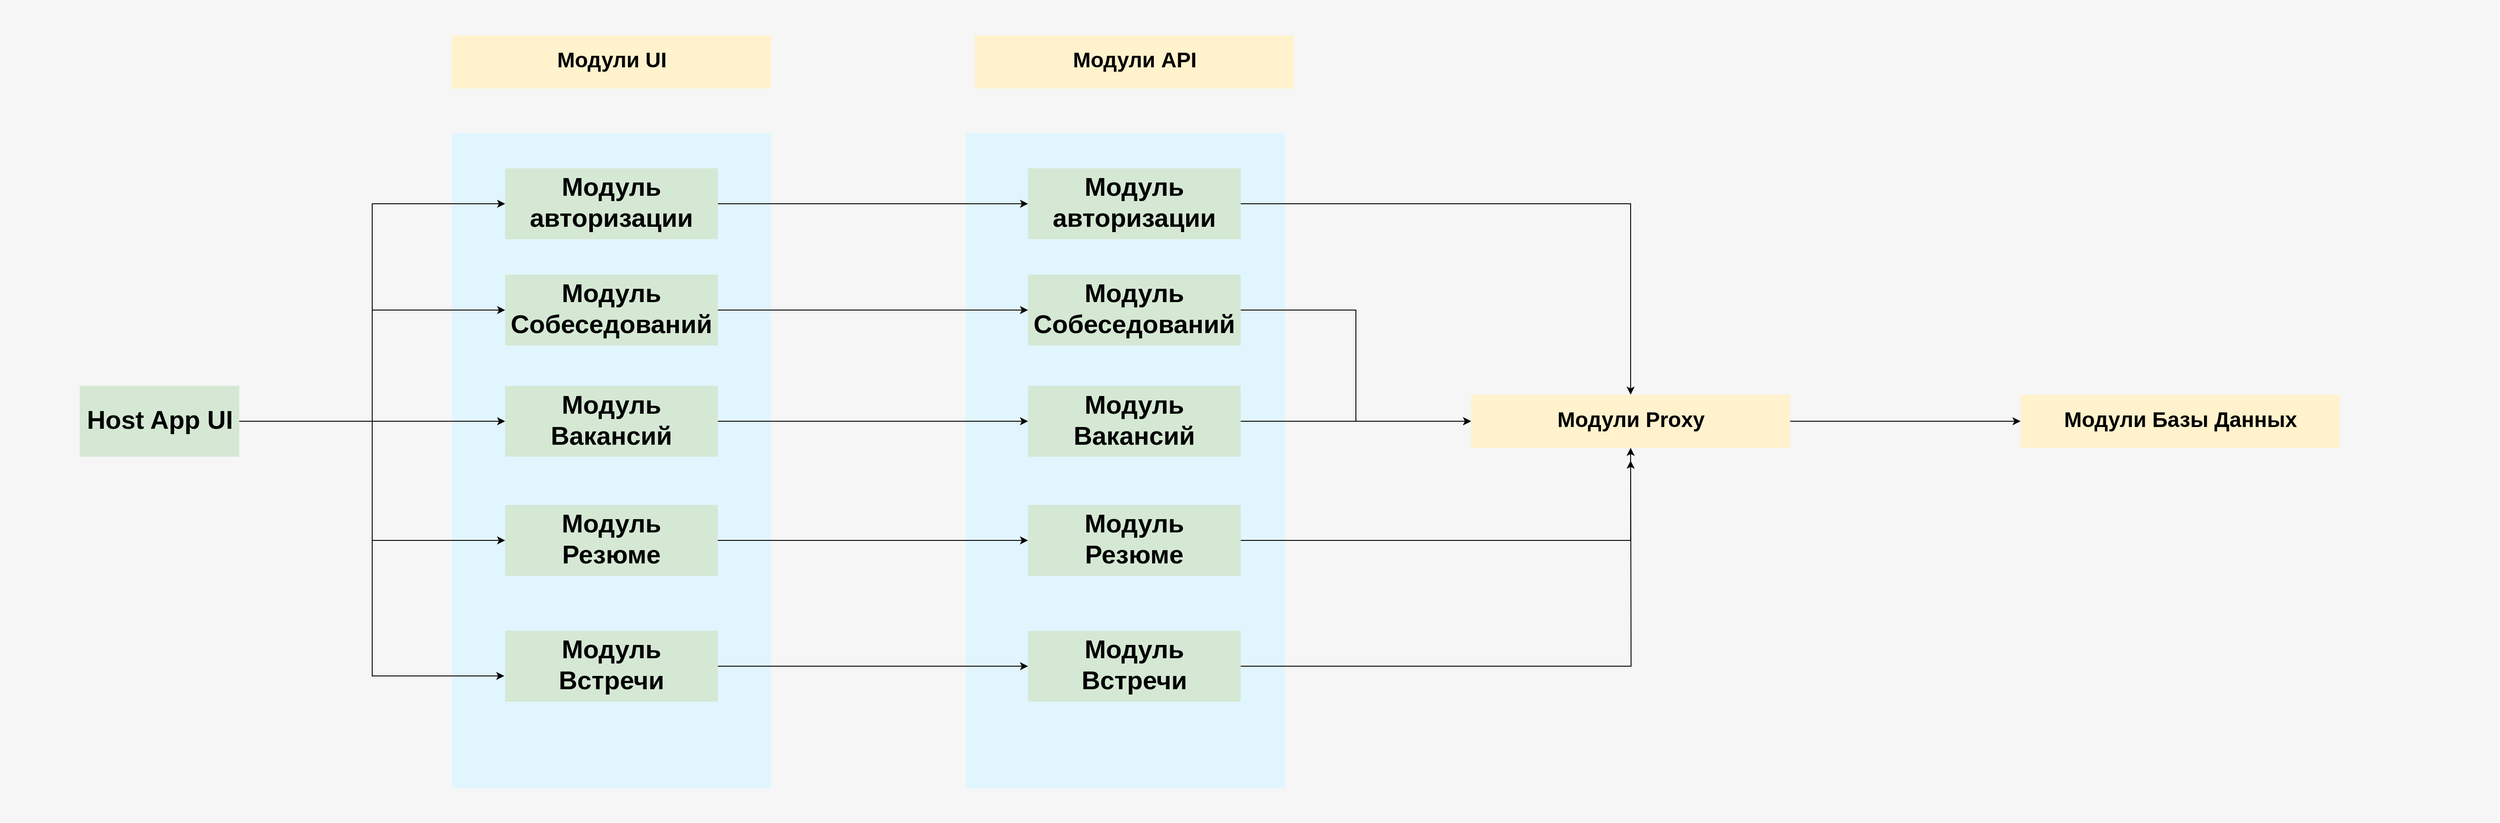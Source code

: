 <mxfile version="22.1.3" type="github">
  <diagram id="f106602c-feb2-e66a-4537-3a34d633f6aa" name="Page-1">
    <mxGraphModel dx="4075" dy="1127" grid="1" gridSize="10" guides="1" tooltips="1" connect="1" arrows="1" fold="1" page="1" pageScale="1" pageWidth="1169" pageHeight="827" background="none" math="0" shadow="0">
      <root>
        <mxCell id="0" />
        <mxCell id="1" parent="0" />
        <mxCell id="14" value="" style="fillColor=#F6F6F6;strokeColor=none;shadow=0;gradientColor=none;fontSize=14;align=left;spacing=10;fontColor=#717171;9E9E9E;verticalAlign=top;spacingTop=-4;fontStyle=0;spacingLeft=40;html=1;" parent="1" vertex="1">
          <mxGeometry x="-410" width="2820" height="928" as="geometry" />
        </mxCell>
        <mxCell id="754" value="" style="rounded=1;absoluteArcSize=1;arcSize=2;html=1;strokeColor=none;gradientColor=none;shadow=0;dashed=0;strokeColor=none;fontSize=12;fontColor=#9E9E9E;align=left;verticalAlign=top;spacing=10;spacingTop=-4;fillColor=#E1F5FE;" parent="1" vertex="1">
          <mxGeometry x="100" y="150" width="360" height="740" as="geometry" />
        </mxCell>
        <mxCell id="uwRZiq1Vy_e7xAo9bxyn-803" style="edgeStyle=orthogonalEdgeStyle;rounded=0;orthogonalLoop=1;jettySize=auto;html=1;" edge="1" parent="1" source="753" target="uwRZiq1Vy_e7xAo9bxyn-790">
          <mxGeometry relative="1" as="geometry" />
        </mxCell>
        <mxCell id="uwRZiq1Vy_e7xAo9bxyn-804" style="edgeStyle=orthogonalEdgeStyle;rounded=0;orthogonalLoop=1;jettySize=auto;html=1;entryX=0;entryY=0.5;entryDx=0;entryDy=0;" edge="1" parent="1" source="753" target="uwRZiq1Vy_e7xAo9bxyn-789">
          <mxGeometry relative="1" as="geometry" />
        </mxCell>
        <mxCell id="uwRZiq1Vy_e7xAo9bxyn-805" style="edgeStyle=orthogonalEdgeStyle;rounded=0;orthogonalLoop=1;jettySize=auto;html=1;entryX=0;entryY=0.5;entryDx=0;entryDy=0;" edge="1" parent="1" source="753" target="uwRZiq1Vy_e7xAo9bxyn-791">
          <mxGeometry relative="1" as="geometry" />
        </mxCell>
        <mxCell id="uwRZiq1Vy_e7xAo9bxyn-807" style="edgeStyle=orthogonalEdgeStyle;rounded=0;orthogonalLoop=1;jettySize=auto;html=1;entryX=0;entryY=0.5;entryDx=0;entryDy=0;" edge="1" parent="1" source="753" target="uwRZiq1Vy_e7xAo9bxyn-785">
          <mxGeometry relative="1" as="geometry" />
        </mxCell>
        <mxCell id="753" value="Host App UI" style="rounded=1;absoluteArcSize=1;arcSize=2;html=1;strokeColor=#82b366;shadow=0;dashed=0;strokeColor=none;fontSize=29;align=center;verticalAlign=middle;spacing=10;spacingTop=-4;fillColor=#d5e8d4;fontStyle=1" parent="1" vertex="1">
          <mxGeometry x="-320" y="435.5" width="180" height="80" as="geometry" />
        </mxCell>
        <mxCell id="734" value="Модули UI" style="rounded=1;absoluteArcSize=1;arcSize=2;html=1;strokeColor=#d6b656;shadow=0;dashed=0;strokeColor=none;fontSize=24;align=center;verticalAlign=middle;spacing=10;spacingTop=-4;fillColor=#fff2cc;fontStyle=1" parent="1" vertex="1">
          <mxGeometry x="100" y="40" width="360" height="60" as="geometry" />
        </mxCell>
        <mxCell id="uwRZiq1Vy_e7xAo9bxyn-785" value="Модуль авторизации" style="rounded=1;absoluteArcSize=1;arcSize=2;html=1;strokeColor=#82b366;shadow=0;dashed=0;strokeColor=none;fontSize=29;align=center;verticalAlign=middle;spacing=10;spacingTop=-4;fillColor=#d5e8d4;fontStyle=1;whiteSpace=wrap;" vertex="1" parent="1">
          <mxGeometry x="160" y="190" width="240" height="80" as="geometry" />
        </mxCell>
        <mxCell id="uwRZiq1Vy_e7xAo9bxyn-787" value="Модули API" style="rounded=1;absoluteArcSize=1;arcSize=2;html=1;strokeColor=#d6b656;shadow=0;dashed=0;strokeColor=none;fontSize=24;align=center;verticalAlign=middle;spacing=10;spacingTop=-4;fillColor=#fff2cc;fontStyle=1" vertex="1" parent="1">
          <mxGeometry x="690" y="40" width="360" height="60" as="geometry" />
        </mxCell>
        <mxCell id="uwRZiq1Vy_e7xAo9bxyn-788" value="" style="rounded=1;absoluteArcSize=1;arcSize=2;html=1;strokeColor=none;gradientColor=none;shadow=0;dashed=0;strokeColor=none;fontSize=12;fontColor=#9E9E9E;align=left;verticalAlign=top;spacing=10;spacingTop=-4;fillColor=#E1F5FE;" vertex="1" parent="1">
          <mxGeometry x="680" y="150" width="360" height="740" as="geometry" />
        </mxCell>
        <mxCell id="uwRZiq1Vy_e7xAo9bxyn-809" style="edgeStyle=orthogonalEdgeStyle;rounded=0;orthogonalLoop=1;jettySize=auto;html=1;" edge="1" parent="1" source="uwRZiq1Vy_e7xAo9bxyn-789" target="uwRZiq1Vy_e7xAo9bxyn-794">
          <mxGeometry relative="1" as="geometry" />
        </mxCell>
        <mxCell id="uwRZiq1Vy_e7xAo9bxyn-789" value="Модуль Собеседований" style="rounded=1;absoluteArcSize=1;arcSize=2;html=1;strokeColor=#82b366;shadow=0;dashed=0;strokeColor=none;fontSize=29;align=center;verticalAlign=middle;spacing=10;spacingTop=-4;fillColor=#d5e8d4;fontStyle=1;whiteSpace=wrap;" vertex="1" parent="1">
          <mxGeometry x="160" y="310" width="240" height="80" as="geometry" />
        </mxCell>
        <mxCell id="uwRZiq1Vy_e7xAo9bxyn-811" style="edgeStyle=orthogonalEdgeStyle;rounded=0;orthogonalLoop=1;jettySize=auto;html=1;" edge="1" parent="1" source="uwRZiq1Vy_e7xAo9bxyn-790" target="uwRZiq1Vy_e7xAo9bxyn-795">
          <mxGeometry relative="1" as="geometry" />
        </mxCell>
        <mxCell id="uwRZiq1Vy_e7xAo9bxyn-790" value="Модуль Вакансий" style="rounded=1;absoluteArcSize=1;arcSize=2;html=1;strokeColor=#82b366;shadow=0;dashed=0;strokeColor=none;fontSize=29;align=center;verticalAlign=middle;spacing=10;spacingTop=-4;fillColor=#d5e8d4;fontStyle=1;whiteSpace=wrap;" vertex="1" parent="1">
          <mxGeometry x="160" y="435.5" width="240" height="80" as="geometry" />
        </mxCell>
        <mxCell id="uwRZiq1Vy_e7xAo9bxyn-812" style="edgeStyle=orthogonalEdgeStyle;rounded=0;orthogonalLoop=1;jettySize=auto;html=1;" edge="1" parent="1" source="uwRZiq1Vy_e7xAo9bxyn-791" target="uwRZiq1Vy_e7xAo9bxyn-796">
          <mxGeometry relative="1" as="geometry" />
        </mxCell>
        <mxCell id="uwRZiq1Vy_e7xAo9bxyn-791" value="Модуль Резюме" style="rounded=1;absoluteArcSize=1;arcSize=2;html=1;strokeColor=#82b366;shadow=0;dashed=0;strokeColor=none;fontSize=29;align=center;verticalAlign=middle;spacing=10;spacingTop=-4;fillColor=#d5e8d4;fontStyle=1;whiteSpace=wrap;" vertex="1" parent="1">
          <mxGeometry x="160" y="570" width="240" height="80" as="geometry" />
        </mxCell>
        <mxCell id="uwRZiq1Vy_e7xAo9bxyn-813" style="edgeStyle=orthogonalEdgeStyle;rounded=0;orthogonalLoop=1;jettySize=auto;html=1;" edge="1" parent="1" source="uwRZiq1Vy_e7xAo9bxyn-792" target="uwRZiq1Vy_e7xAo9bxyn-797">
          <mxGeometry relative="1" as="geometry" />
        </mxCell>
        <mxCell id="uwRZiq1Vy_e7xAo9bxyn-792" value="Модуль Встречи" style="rounded=1;absoluteArcSize=1;arcSize=2;html=1;strokeColor=#82b366;shadow=0;dashed=0;strokeColor=none;fontSize=29;align=center;verticalAlign=middle;spacing=10;spacingTop=-4;fillColor=#d5e8d4;fontStyle=1;whiteSpace=wrap;" vertex="1" parent="1">
          <mxGeometry x="160" y="712" width="240" height="80" as="geometry" />
        </mxCell>
        <mxCell id="uwRZiq1Vy_e7xAo9bxyn-815" style="edgeStyle=orthogonalEdgeStyle;rounded=0;orthogonalLoop=1;jettySize=auto;html=1;" edge="1" parent="1" source="uwRZiq1Vy_e7xAo9bxyn-793" target="uwRZiq1Vy_e7xAo9bxyn-799">
          <mxGeometry relative="1" as="geometry" />
        </mxCell>
        <mxCell id="uwRZiq1Vy_e7xAo9bxyn-793" value="Модуль авторизации" style="rounded=1;absoluteArcSize=1;arcSize=2;html=1;strokeColor=#82b366;shadow=0;dashed=0;strokeColor=none;fontSize=29;align=center;verticalAlign=middle;spacing=10;spacingTop=-4;fillColor=#d5e8d4;fontStyle=1;whiteSpace=wrap;" vertex="1" parent="1">
          <mxGeometry x="750" y="190" width="240" height="80" as="geometry" />
        </mxCell>
        <mxCell id="uwRZiq1Vy_e7xAo9bxyn-816" style="edgeStyle=orthogonalEdgeStyle;rounded=0;orthogonalLoop=1;jettySize=auto;html=1;entryX=0;entryY=0.5;entryDx=0;entryDy=0;" edge="1" parent="1" source="uwRZiq1Vy_e7xAo9bxyn-794" target="uwRZiq1Vy_e7xAo9bxyn-799">
          <mxGeometry relative="1" as="geometry" />
        </mxCell>
        <mxCell id="uwRZiq1Vy_e7xAo9bxyn-794" value="Модуль Собеседований" style="rounded=1;absoluteArcSize=1;arcSize=2;html=1;strokeColor=#82b366;shadow=0;dashed=0;strokeColor=none;fontSize=29;align=center;verticalAlign=middle;spacing=10;spacingTop=-4;fillColor=#d5e8d4;fontStyle=1;whiteSpace=wrap;" vertex="1" parent="1">
          <mxGeometry x="750" y="310" width="240" height="80" as="geometry" />
        </mxCell>
        <mxCell id="uwRZiq1Vy_e7xAo9bxyn-817" style="edgeStyle=orthogonalEdgeStyle;rounded=0;orthogonalLoop=1;jettySize=auto;html=1;" edge="1" parent="1" source="uwRZiq1Vy_e7xAo9bxyn-795" target="uwRZiq1Vy_e7xAo9bxyn-799">
          <mxGeometry relative="1" as="geometry" />
        </mxCell>
        <mxCell id="uwRZiq1Vy_e7xAo9bxyn-795" value="Модуль Вакансий" style="rounded=1;absoluteArcSize=1;arcSize=2;html=1;strokeColor=#82b366;shadow=0;dashed=0;strokeColor=none;fontSize=29;align=center;verticalAlign=middle;spacing=10;spacingTop=-4;fillColor=#d5e8d4;fontStyle=1;whiteSpace=wrap;" vertex="1" parent="1">
          <mxGeometry x="750" y="435.5" width="240" height="80" as="geometry" />
        </mxCell>
        <mxCell id="uwRZiq1Vy_e7xAo9bxyn-818" style="edgeStyle=orthogonalEdgeStyle;rounded=0;orthogonalLoop=1;jettySize=auto;html=1;" edge="1" parent="1" source="uwRZiq1Vy_e7xAo9bxyn-796" target="uwRZiq1Vy_e7xAo9bxyn-799">
          <mxGeometry relative="1" as="geometry" />
        </mxCell>
        <mxCell id="uwRZiq1Vy_e7xAo9bxyn-796" value="Модуль Резюме" style="rounded=1;absoluteArcSize=1;arcSize=2;html=1;strokeColor=#82b366;shadow=0;dashed=0;strokeColor=none;fontSize=29;align=center;verticalAlign=middle;spacing=10;spacingTop=-4;fillColor=#d5e8d4;fontStyle=1;whiteSpace=wrap;" vertex="1" parent="1">
          <mxGeometry x="750" y="570" width="240" height="80" as="geometry" />
        </mxCell>
        <mxCell id="uwRZiq1Vy_e7xAo9bxyn-819" style="edgeStyle=orthogonalEdgeStyle;rounded=0;orthogonalLoop=1;jettySize=auto;html=1;" edge="1" parent="1" source="uwRZiq1Vy_e7xAo9bxyn-797">
          <mxGeometry relative="1" as="geometry">
            <mxPoint x="1430" y="520" as="targetPoint" />
          </mxGeometry>
        </mxCell>
        <mxCell id="uwRZiq1Vy_e7xAo9bxyn-797" value="Модуль Встречи" style="rounded=1;absoluteArcSize=1;arcSize=2;html=1;strokeColor=#82b366;shadow=0;dashed=0;strokeColor=none;fontSize=29;align=center;verticalAlign=middle;spacing=10;spacingTop=-4;fillColor=#d5e8d4;fontStyle=1;whiteSpace=wrap;" vertex="1" parent="1">
          <mxGeometry x="750" y="712" width="240" height="80" as="geometry" />
        </mxCell>
        <mxCell id="uwRZiq1Vy_e7xAo9bxyn-820" style="edgeStyle=orthogonalEdgeStyle;rounded=0;orthogonalLoop=1;jettySize=auto;html=1;entryX=0;entryY=0.5;entryDx=0;entryDy=0;" edge="1" parent="1" source="uwRZiq1Vy_e7xAo9bxyn-799" target="uwRZiq1Vy_e7xAo9bxyn-801">
          <mxGeometry relative="1" as="geometry" />
        </mxCell>
        <mxCell id="uwRZiq1Vy_e7xAo9bxyn-799" value="Модули Proxy" style="rounded=1;absoluteArcSize=1;arcSize=2;html=1;strokeColor=#d6b656;shadow=0;dashed=0;strokeColor=none;fontSize=24;align=center;verticalAlign=middle;spacing=10;spacingTop=-4;fillColor=#fff2cc;fontStyle=1" vertex="1" parent="1">
          <mxGeometry x="1250" y="445.5" width="360" height="60" as="geometry" />
        </mxCell>
        <mxCell id="uwRZiq1Vy_e7xAo9bxyn-801" value="Модули Базы Данных" style="rounded=1;absoluteArcSize=1;arcSize=2;html=1;strokeColor=#d6b656;shadow=0;dashed=0;strokeColor=none;fontSize=24;align=center;verticalAlign=middle;spacing=10;spacingTop=-4;fillColor=#fff2cc;fontStyle=1" vertex="1" parent="1">
          <mxGeometry x="1870" y="445.5" width="360" height="60" as="geometry" />
        </mxCell>
        <mxCell id="uwRZiq1Vy_e7xAo9bxyn-806" style="edgeStyle=orthogonalEdgeStyle;rounded=0;orthogonalLoop=1;jettySize=auto;html=1;entryX=-0.004;entryY=0.638;entryDx=0;entryDy=0;entryPerimeter=0;" edge="1" parent="1" source="753" target="uwRZiq1Vy_e7xAo9bxyn-792">
          <mxGeometry relative="1" as="geometry" />
        </mxCell>
        <mxCell id="uwRZiq1Vy_e7xAo9bxyn-810" style="edgeStyle=orthogonalEdgeStyle;rounded=0;orthogonalLoop=1;jettySize=auto;html=1;shadow=0;" edge="1" parent="1" source="uwRZiq1Vy_e7xAo9bxyn-785" target="uwRZiq1Vy_e7xAo9bxyn-793">
          <mxGeometry relative="1" as="geometry" />
        </mxCell>
      </root>
    </mxGraphModel>
  </diagram>
</mxfile>
